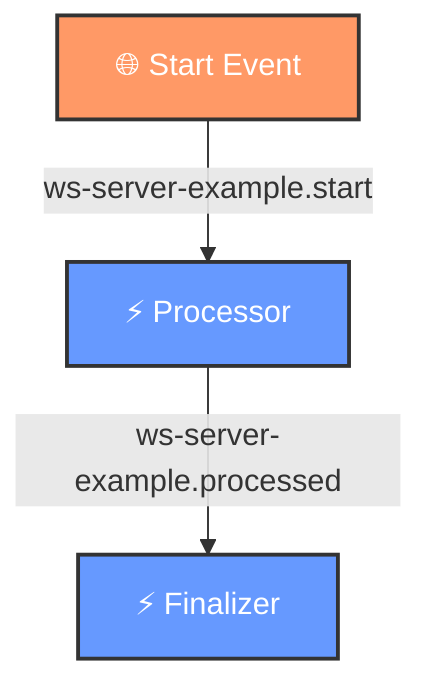 flowchart TD
    classDef apiStyle fill:#f96,stroke:#333,stroke-width:2px,color:#fff
    classDef eventStyle fill:#69f,stroke:#333,stroke-width:2px,color:#fff
    classDef cronStyle fill:#9c6,stroke:#333,stroke-width:2px,color:#fff
    classDef noopStyle fill:#3f3a50,stroke:#333,stroke-width:2px,color:#fff
    steps_wistroServerExample_finalizer_step["⚡ Finalizer"]:::eventStyle
    steps_wistroServerExample_processor_step["⚡ Processor"]:::eventStyle
    steps_wistroServerExample_startServerExample_step["🌐 Start Event"]:::apiStyle
    steps_wistroServerExample_processor_step -->|ws-server-example.processed| steps_wistroServerExample_finalizer_step
    steps_wistroServerExample_startServerExample_step -->|ws-server-example.start| steps_wistroServerExample_processor_step